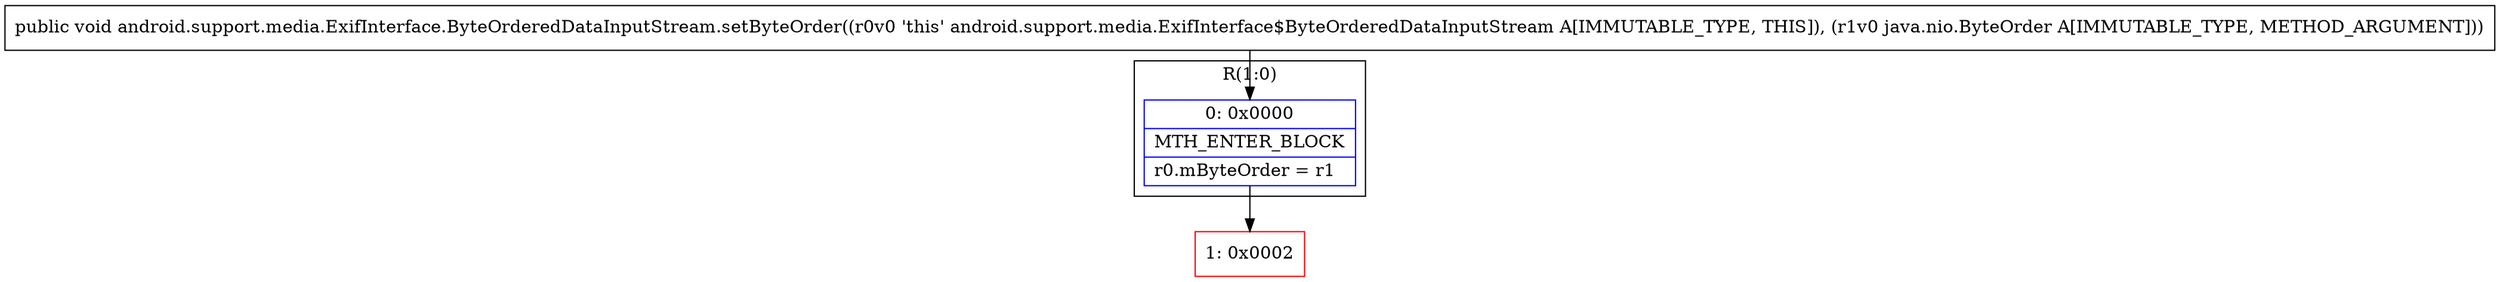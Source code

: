 digraph "CFG forandroid.support.media.ExifInterface.ByteOrderedDataInputStream.setByteOrder(Ljava\/nio\/ByteOrder;)V" {
subgraph cluster_Region_1173848173 {
label = "R(1:0)";
node [shape=record,color=blue];
Node_0 [shape=record,label="{0\:\ 0x0000|MTH_ENTER_BLOCK\l|r0.mByteOrder = r1\l}"];
}
Node_1 [shape=record,color=red,label="{1\:\ 0x0002}"];
MethodNode[shape=record,label="{public void android.support.media.ExifInterface.ByteOrderedDataInputStream.setByteOrder((r0v0 'this' android.support.media.ExifInterface$ByteOrderedDataInputStream A[IMMUTABLE_TYPE, THIS]), (r1v0 java.nio.ByteOrder A[IMMUTABLE_TYPE, METHOD_ARGUMENT])) }"];
MethodNode -> Node_0;
Node_0 -> Node_1;
}

